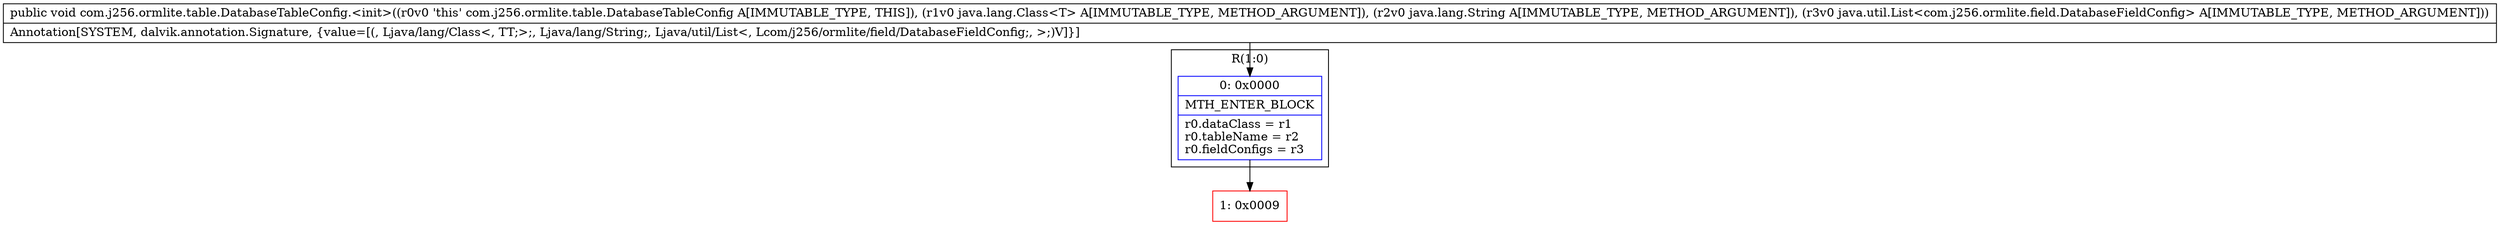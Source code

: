 digraph "CFG forcom.j256.ormlite.table.DatabaseTableConfig.\<init\>(Ljava\/lang\/Class;Ljava\/lang\/String;Ljava\/util\/List;)V" {
subgraph cluster_Region_419105274 {
label = "R(1:0)";
node [shape=record,color=blue];
Node_0 [shape=record,label="{0\:\ 0x0000|MTH_ENTER_BLOCK\l|r0.dataClass = r1\lr0.tableName = r2\lr0.fieldConfigs = r3\l}"];
}
Node_1 [shape=record,color=red,label="{1\:\ 0x0009}"];
MethodNode[shape=record,label="{public void com.j256.ormlite.table.DatabaseTableConfig.\<init\>((r0v0 'this' com.j256.ormlite.table.DatabaseTableConfig A[IMMUTABLE_TYPE, THIS]), (r1v0 java.lang.Class\<T\> A[IMMUTABLE_TYPE, METHOD_ARGUMENT]), (r2v0 java.lang.String A[IMMUTABLE_TYPE, METHOD_ARGUMENT]), (r3v0 java.util.List\<com.j256.ormlite.field.DatabaseFieldConfig\> A[IMMUTABLE_TYPE, METHOD_ARGUMENT]))  | Annotation[SYSTEM, dalvik.annotation.Signature, \{value=[(, Ljava\/lang\/Class\<, TT;\>;, Ljava\/lang\/String;, Ljava\/util\/List\<, Lcom\/j256\/ormlite\/field\/DatabaseFieldConfig;, \>;)V]\}]\l}"];
MethodNode -> Node_0;
Node_0 -> Node_1;
}

